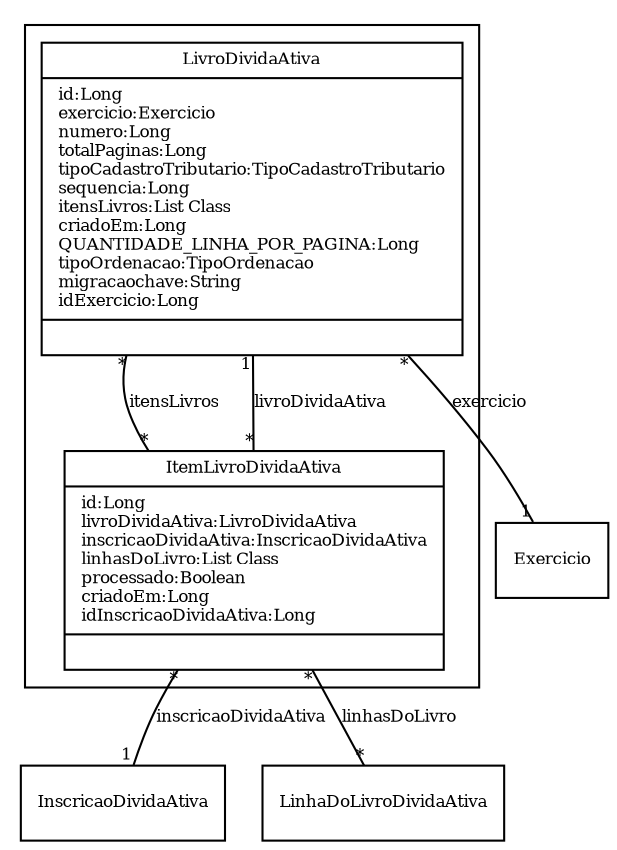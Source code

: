 digraph G{
fontname = "Times-Roman"
fontsize = 8

node [
        fontname = "Times-Roman"
        fontsize = 8
        shape = "record"
]

edge [
        fontname = "Times-Roman"
        fontsize = 8
]

subgraph clusterGERACAO_E_EMISSAO_DE_LIVRO_DE_DIVIDA_ATIVA
{
LivroDividaAtiva [label = "{LivroDividaAtiva|id:Long\lexercicio:Exercicio\lnumero:Long\ltotalPaginas:Long\ltipoCadastroTributario:TipoCadastroTributario\lsequencia:Long\litensLivros:List Class\lcriadoEm:Long\lQUANTIDADE_LINHA_POR_PAGINA:Long\ltipoOrdenacao:TipoOrdenacao\lmigracaochave:String\lidExercicio:Long\l|\l}"]
ItemLivroDividaAtiva [label = "{ItemLivroDividaAtiva|id:Long\llivroDividaAtiva:LivroDividaAtiva\linscricaoDividaAtiva:InscricaoDividaAtiva\llinhasDoLivro:List Class\lprocessado:Boolean\lcriadoEm:Long\lidInscricaoDividaAtiva:Long\l|\l}"]
}
edge [arrowhead = "none" headlabel = "1" taillabel = "*"] LivroDividaAtiva -> Exercicio [label = "exercicio"]
edge [arrowhead = "none" headlabel = "*" taillabel = "*"] LivroDividaAtiva -> ItemLivroDividaAtiva [label = "itensLivros"]
edge [arrowhead = "none" headlabel = "1" taillabel = "*"] ItemLivroDividaAtiva -> LivroDividaAtiva [label = "livroDividaAtiva"]
edge [arrowhead = "none" headlabel = "1" taillabel = "*"] ItemLivroDividaAtiva -> InscricaoDividaAtiva [label = "inscricaoDividaAtiva"]
edge [arrowhead = "none" headlabel = "*" taillabel = "*"] ItemLivroDividaAtiva -> LinhaDoLivroDividaAtiva [label = "linhasDoLivro"]
}
